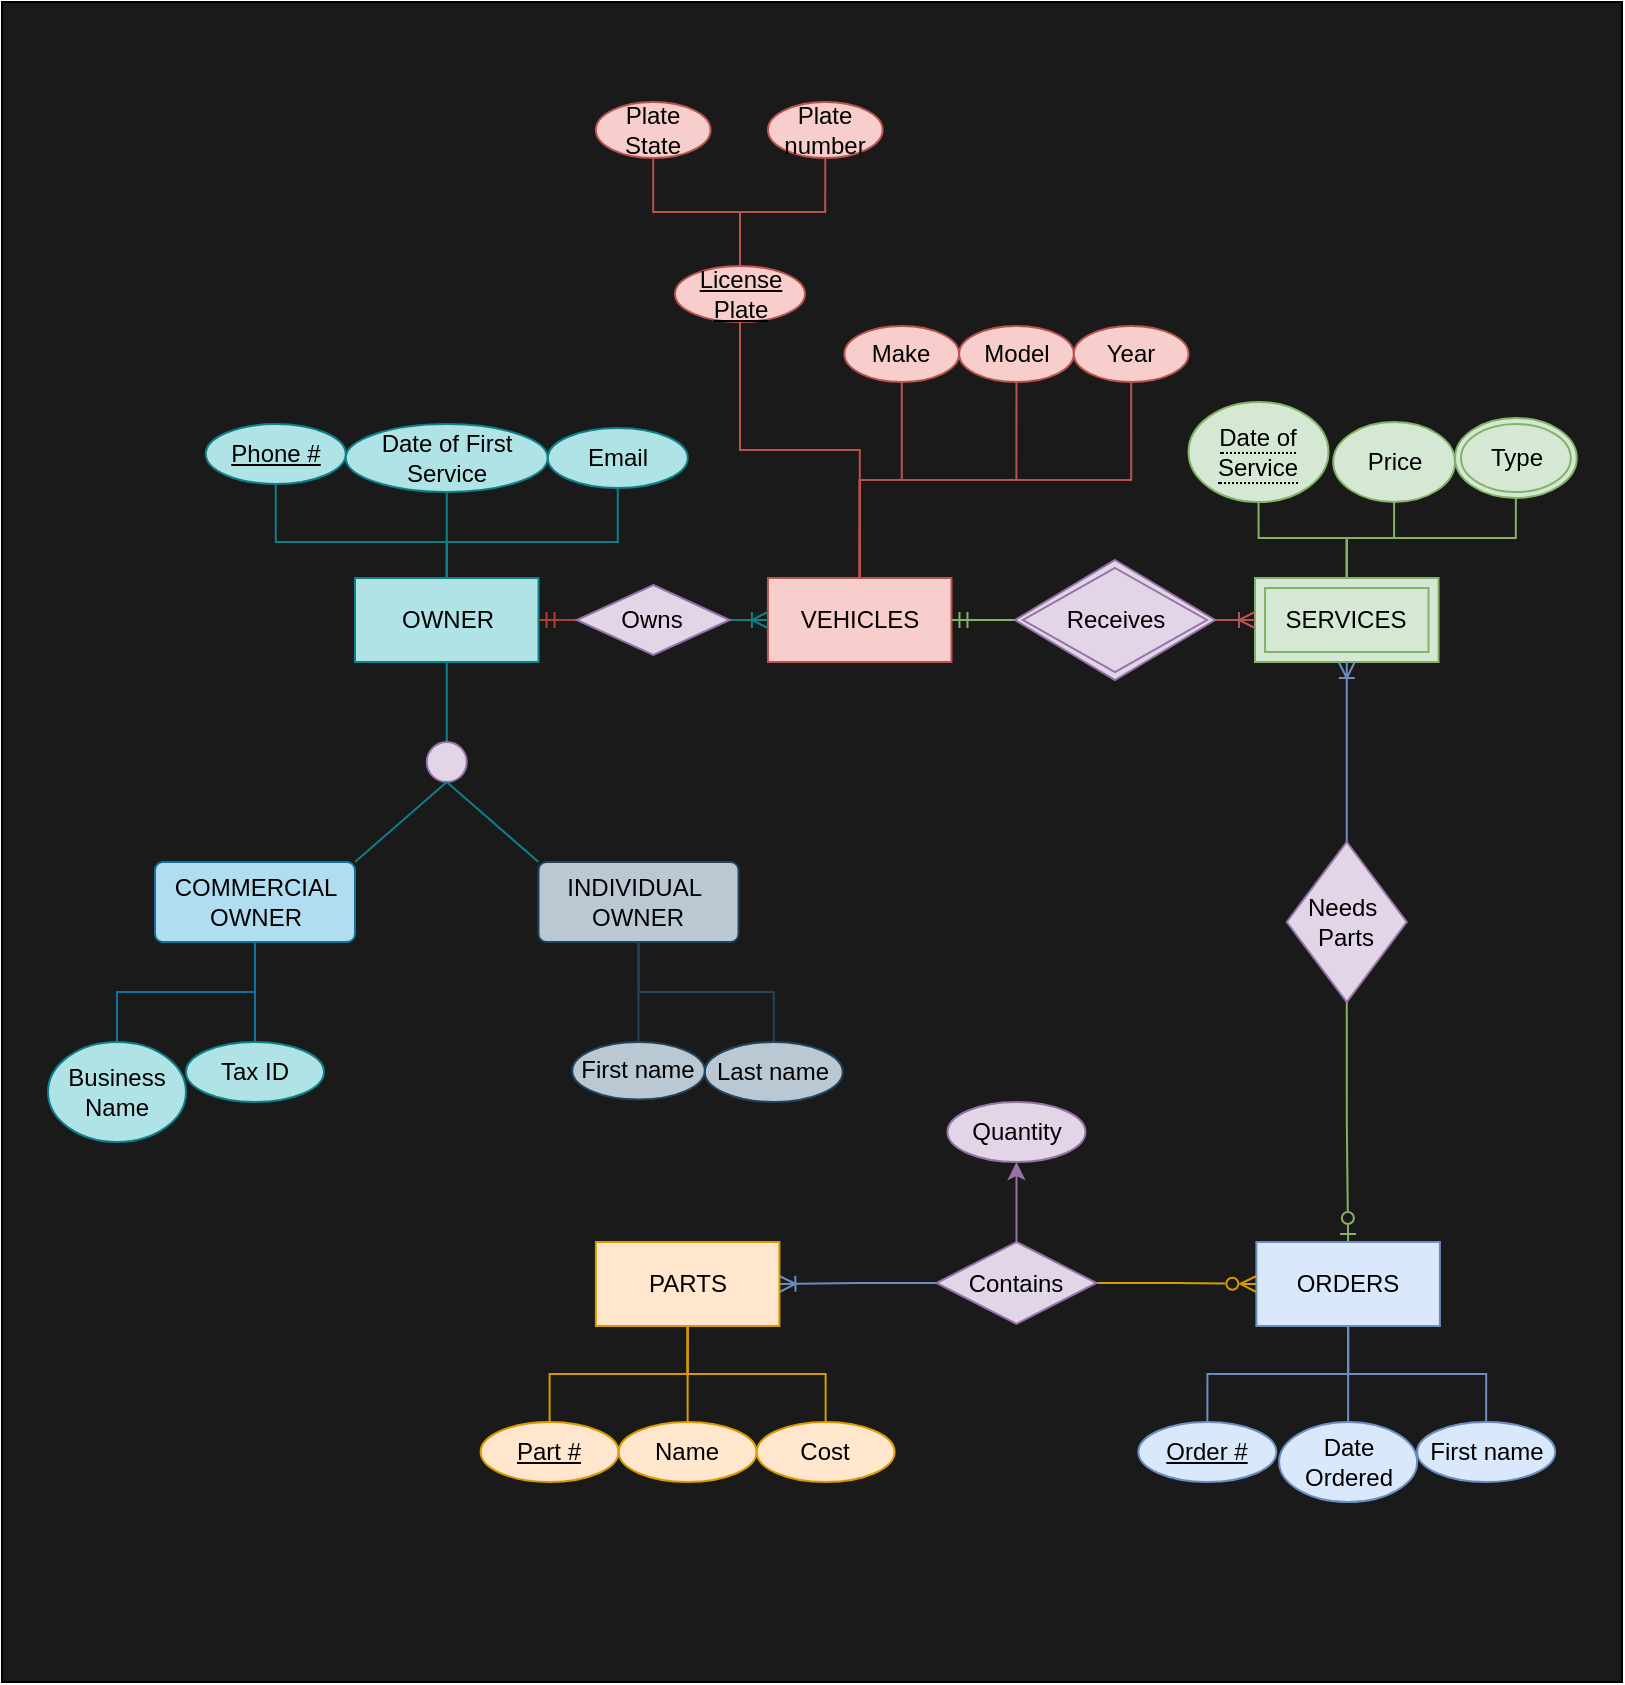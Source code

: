 <mxfile>
    <diagram name="Page-1" id="IpADr0PL52sPq1yM12Ez">
        <mxGraphModel dx="1086" dy="710" grid="1" gridSize="10" guides="1" tooltips="1" connect="1" arrows="1" fold="1" page="1" pageScale="1" pageWidth="850" pageHeight="1100" math="0" shadow="0">
            <root>
                <mxCell id="0"/>
                <mxCell id="1" parent="0"/>
                <mxCell id="2" value="" style="rounded=0;whiteSpace=wrap;html=1;fillColor=#1A1A1A;" vertex="1" parent="1">
                    <mxGeometry x="20" y="150" width="810" height="840" as="geometry"/>
                </mxCell>
                <mxCell id="jr4BHONJEMZqJQ4LnIEx-31" style="edgeStyle=orthogonalEdgeStyle;rounded=0;orthogonalLoop=1;jettySize=auto;html=1;exitX=0.5;exitY=0;exitDx=0;exitDy=0;entryX=0.5;entryY=1;entryDx=0;entryDy=0;fillColor=#f8cecc;strokeColor=#b85450;endArrow=none;endFill=0;" parent="1" source="jr4BHONJEMZqJQ4LnIEx-1" target="jr4BHONJEMZqJQ4LnIEx-8" edge="1">
                    <mxGeometry relative="1" as="geometry"/>
                </mxCell>
                <mxCell id="jr4BHONJEMZqJQ4LnIEx-32" style="edgeStyle=orthogonalEdgeStyle;rounded=0;orthogonalLoop=1;jettySize=auto;html=1;exitX=0.5;exitY=0;exitDx=0;exitDy=0;entryX=0.5;entryY=1;entryDx=0;entryDy=0;endArrow=none;endFill=0;fillColor=#f8cecc;strokeColor=#b85450;" parent="1" source="jr4BHONJEMZqJQ4LnIEx-1" target="jr4BHONJEMZqJQ4LnIEx-9" edge="1">
                    <mxGeometry relative="1" as="geometry"/>
                </mxCell>
                <mxCell id="jr4BHONJEMZqJQ4LnIEx-33" style="edgeStyle=orthogonalEdgeStyle;rounded=0;orthogonalLoop=1;jettySize=auto;html=1;exitX=0.5;exitY=0;exitDx=0;exitDy=0;entryX=0.5;entryY=1;entryDx=0;entryDy=0;fillColor=#f8cecc;strokeColor=#b85450;endArrow=none;endFill=0;" parent="1" source="jr4BHONJEMZqJQ4LnIEx-1" target="jr4BHONJEMZqJQ4LnIEx-11" edge="1">
                    <mxGeometry relative="1" as="geometry"/>
                </mxCell>
                <mxCell id="jr4BHONJEMZqJQ4LnIEx-46" style="edgeStyle=orthogonalEdgeStyle;rounded=0;orthogonalLoop=1;jettySize=auto;html=1;exitX=0.5;exitY=0;exitDx=0;exitDy=0;entryX=0.5;entryY=1;entryDx=0;entryDy=0;fillColor=#f8cecc;strokeColor=#b85450;endArrow=none;endFill=0;" parent="1" source="jr4BHONJEMZqJQ4LnIEx-1" target="jr4BHONJEMZqJQ4LnIEx-43" edge="1">
                    <mxGeometry relative="1" as="geometry"/>
                </mxCell>
                <mxCell id="jr4BHONJEMZqJQ4LnIEx-1" value="VEHICLES" style="rounded=0;whiteSpace=wrap;html=1;container=0;fillColor=#f8cecc;strokeColor=#b85450;" parent="1" vertex="1">
                    <mxGeometry x="402.971" y="438" width="91.765" height="42" as="geometry"/>
                </mxCell>
                <mxCell id="AZvVjgohRfEhTElXnXVJ-17" style="edgeStyle=orthogonalEdgeStyle;rounded=0;orthogonalLoop=1;jettySize=auto;html=1;exitX=0.5;exitY=1;exitDx=0;exitDy=0;entryX=0.5;entryY=0;entryDx=0;entryDy=0;endArrow=none;endFill=0;fillColor=#b0e3e6;strokeColor=#0e8088;" parent="1" source="jr4BHONJEMZqJQ4LnIEx-2" target="AZvVjgohRfEhTElXnXVJ-10" edge="1">
                    <mxGeometry relative="1" as="geometry"/>
                </mxCell>
                <mxCell id="AZvVjgohRfEhTElXnXVJ-32" style="edgeStyle=orthogonalEdgeStyle;rounded=0;orthogonalLoop=1;jettySize=auto;html=1;exitX=0.5;exitY=0;exitDx=0;exitDy=0;entryX=0.5;entryY=1;entryDx=0;entryDy=0;endArrow=none;endFill=0;fillColor=#b0e3e6;strokeColor=#0e8088;" parent="1" source="jr4BHONJEMZqJQ4LnIEx-2" target="AZvVjgohRfEhTElXnXVJ-29" edge="1">
                    <mxGeometry relative="1" as="geometry">
                        <Array as="points">
                            <mxPoint x="242" y="420"/>
                            <mxPoint x="157" y="420"/>
                        </Array>
                    </mxGeometry>
                </mxCell>
                <mxCell id="AZvVjgohRfEhTElXnXVJ-33" style="edgeStyle=orthogonalEdgeStyle;rounded=0;orthogonalLoop=1;jettySize=auto;html=1;exitX=0.5;exitY=0;exitDx=0;exitDy=0;endArrow=none;endFill=0;fillColor=#b0e3e6;strokeColor=#0e8088;" parent="1" source="jr4BHONJEMZqJQ4LnIEx-2" target="AZvVjgohRfEhTElXnXVJ-30" edge="1">
                    <mxGeometry relative="1" as="geometry"/>
                </mxCell>
                <mxCell id="AZvVjgohRfEhTElXnXVJ-34" style="edgeStyle=orthogonalEdgeStyle;rounded=0;orthogonalLoop=1;jettySize=auto;html=1;exitX=0.5;exitY=0;exitDx=0;exitDy=0;entryX=0.5;entryY=1;entryDx=0;entryDy=0;fillColor=#b0e3e6;strokeColor=#0e8088;endArrow=none;endFill=0;" parent="1" source="jr4BHONJEMZqJQ4LnIEx-2" target="AZvVjgohRfEhTElXnXVJ-31" edge="1">
                    <mxGeometry relative="1" as="geometry">
                        <Array as="points">
                            <mxPoint x="242" y="420"/>
                            <mxPoint x="328" y="420"/>
                        </Array>
                    </mxGeometry>
                </mxCell>
                <mxCell id="jr4BHONJEMZqJQ4LnIEx-2" value="OWNER" style="rounded=0;whiteSpace=wrap;html=1;container=0;fillColor=#b0e3e6;strokeColor=#0e8088;" parent="1" vertex="1">
                    <mxGeometry x="196.5" y="438" width="91.765" height="42" as="geometry"/>
                </mxCell>
                <mxCell id="jr4BHONJEMZqJQ4LnIEx-40" style="edgeStyle=orthogonalEdgeStyle;rounded=0;orthogonalLoop=1;jettySize=auto;html=1;exitX=0.5;exitY=0;exitDx=0;exitDy=0;entryX=0.5;entryY=1;entryDx=0;entryDy=0;endArrow=none;endFill=0;fillColor=#d5e8d4;strokeColor=#82b366;" parent="1" source="jr4BHONJEMZqJQ4LnIEx-3" target="jr4BHONJEMZqJQ4LnIEx-39" edge="1">
                    <mxGeometry relative="1" as="geometry"/>
                </mxCell>
                <mxCell id="jr4BHONJEMZqJQ4LnIEx-41" style="edgeStyle=orthogonalEdgeStyle;rounded=0;orthogonalLoop=1;jettySize=auto;html=1;exitX=0.5;exitY=0;exitDx=0;exitDy=0;endArrow=none;endFill=0;fillColor=#d5e8d4;strokeColor=#82b366;" parent="1" source="jr4BHONJEMZqJQ4LnIEx-3" target="jr4BHONJEMZqJQ4LnIEx-37" edge="1">
                    <mxGeometry relative="1" as="geometry"/>
                </mxCell>
                <mxCell id="jr4BHONJEMZqJQ4LnIEx-42" style="edgeStyle=orthogonalEdgeStyle;rounded=0;orthogonalLoop=1;jettySize=auto;html=1;exitX=0.5;exitY=0;exitDx=0;exitDy=0;entryX=0.5;entryY=1;entryDx=0;entryDy=0;endArrow=none;endFill=0;fillColor=#d5e8d4;strokeColor=#82b366;" parent="1" source="jr4BHONJEMZqJQ4LnIEx-3" target="jr4BHONJEMZqJQ4LnIEx-38" edge="1">
                    <mxGeometry relative="1" as="geometry"/>
                </mxCell>
                <mxCell id="jr4BHONJEMZqJQ4LnIEx-3" value="SERVICES" style="rounded=0;whiteSpace=wrap;html=1;shape=ext;margin=3;double=1;container=0;fillColor=#d5e8d4;strokeColor=#82b366;" parent="1" vertex="1">
                    <mxGeometry x="646.495" y="438" width="91.765" height="42" as="geometry"/>
                </mxCell>
                <mxCell id="jr4BHONJEMZqJQ4LnIEx-49" value="" style="edgeStyle=orthogonalEdgeStyle;rounded=0;orthogonalLoop=1;jettySize=auto;html=1;endArrow=none;endFill=0;" parent="1" source="jr4BHONJEMZqJQ4LnIEx-4" target="jr4BHONJEMZqJQ4LnIEx-43" edge="1">
                    <mxGeometry relative="1" as="geometry"/>
                </mxCell>
                <mxCell id="jr4BHONJEMZqJQ4LnIEx-4" value="Plate State" style="ellipse;whiteSpace=wrap;html=1;container=0;fillColor=#f8cecc;strokeColor=#b85450;" parent="1" vertex="1">
                    <mxGeometry x="316.94" y="200" width="57.353" height="28" as="geometry"/>
                </mxCell>
                <mxCell id="jr4BHONJEMZqJQ4LnIEx-6" value="Plate number" style="ellipse;whiteSpace=wrap;html=1;container=0;fillColor=#f8cecc;strokeColor=#b85450;" parent="1" vertex="1">
                    <mxGeometry x="402.973" y="200" width="57.353" height="28" as="geometry"/>
                </mxCell>
                <mxCell id="jr4BHONJEMZqJQ4LnIEx-8" value="Make" style="ellipse;whiteSpace=wrap;html=1;container=0;fillColor=#f8cecc;strokeColor=#b85450;" parent="1" vertex="1">
                    <mxGeometry x="441.206" y="312" width="57.353" height="28" as="geometry"/>
                </mxCell>
                <mxCell id="jr4BHONJEMZqJQ4LnIEx-9" value="Model" style="ellipse;whiteSpace=wrap;html=1;container=0;fillColor=#f8cecc;strokeColor=#b85450;" parent="1" vertex="1">
                    <mxGeometry x="498.559" y="312" width="57.353" height="28" as="geometry"/>
                </mxCell>
                <mxCell id="jr4BHONJEMZqJQ4LnIEx-11" value="Year" style="ellipse;whiteSpace=wrap;html=1;container=0;fillColor=#f8cecc;strokeColor=#b85450;" parent="1" vertex="1">
                    <mxGeometry x="555.912" y="312" width="57.353" height="28" as="geometry"/>
                </mxCell>
                <mxCell id="jr4BHONJEMZqJQ4LnIEx-18" style="edgeStyle=orthogonalEdgeStyle;rounded=0;orthogonalLoop=1;jettySize=auto;html=1;exitX=1;exitY=0.5;exitDx=0;exitDy=0;entryX=0;entryY=0.5;entryDx=0;entryDy=0;endArrow=ERoneToMany;endFill=0;fillColor=#b0e3e6;strokeColor=#0e8088;" parent="1" source="jr4BHONJEMZqJQ4LnIEx-17" target="jr4BHONJEMZqJQ4LnIEx-1" edge="1">
                    <mxGeometry relative="1" as="geometry"/>
                </mxCell>
                <mxCell id="jr4BHONJEMZqJQ4LnIEx-19" style="edgeStyle=orthogonalEdgeStyle;rounded=0;orthogonalLoop=1;jettySize=auto;html=1;exitX=0;exitY=0.5;exitDx=0;exitDy=0;entryX=1;entryY=0.5;entryDx=0;entryDy=0;endArrow=ERmandOne;endFill=0;fillColor=#fad9d5;strokeColor=#ae4132;" parent="1" source="jr4BHONJEMZqJQ4LnIEx-17" target="jr4BHONJEMZqJQ4LnIEx-2" edge="1">
                    <mxGeometry relative="1" as="geometry"/>
                </mxCell>
                <mxCell id="jr4BHONJEMZqJQ4LnIEx-17" value="Owns" style="shape=rhombus;perimeter=rhombusPerimeter;whiteSpace=wrap;html=1;align=center;container=0;fillColor=#e1d5e7;strokeColor=#9673a6;" parent="1" vertex="1">
                    <mxGeometry x="307.382" y="441.5" width="76.471" height="35" as="geometry"/>
                </mxCell>
                <mxCell id="jr4BHONJEMZqJQ4LnIEx-34" style="edgeStyle=orthogonalEdgeStyle;rounded=0;orthogonalLoop=1;jettySize=auto;html=1;exitX=0;exitY=0.5;exitDx=0;exitDy=0;entryX=1;entryY=0.5;entryDx=0;entryDy=0;endArrow=ERmandOne;endFill=0;fillColor=#d5e8d4;strokeColor=#82b366;" parent="1" target="jr4BHONJEMZqJQ4LnIEx-1" edge="1">
                    <mxGeometry relative="1" as="geometry">
                        <mxPoint x="526.5" y="459" as="sourcePoint"/>
                    </mxGeometry>
                </mxCell>
                <mxCell id="jr4BHONJEMZqJQ4LnIEx-35" style="edgeStyle=orthogonalEdgeStyle;rounded=0;orthogonalLoop=1;jettySize=auto;html=1;exitX=1;exitY=0.5;exitDx=0;exitDy=0;entryX=0;entryY=0.5;entryDx=0;entryDy=0;endArrow=ERoneToMany;endFill=0;fillColor=#f8cecc;strokeColor=#b85450;" parent="1" target="jr4BHONJEMZqJQ4LnIEx-3" edge="1">
                    <mxGeometry relative="1" as="geometry">
                        <mxPoint x="621.79" y="459" as="sourcePoint"/>
                    </mxGeometry>
                </mxCell>
                <mxCell id="jr4BHONJEMZqJQ4LnIEx-37" value="Price" style="ellipse;whiteSpace=wrap;html=1;container=0;fillColor=#d5e8d4;strokeColor=#82b366;" parent="1" vertex="1">
                    <mxGeometry x="685.61" y="360" width="60.89" height="40" as="geometry"/>
                </mxCell>
                <mxCell id="jr4BHONJEMZqJQ4LnIEx-38" value="Type" style="whiteSpace=wrap;html=1;shape=doubleEllipse;perimeter=ellipsePerimeter;margin=3;container=0;fillColor=#d5e8d4;strokeColor=#82b366;" parent="1" vertex="1">
                    <mxGeometry x="746.5" y="358" width="60.89" height="40" as="geometry"/>
                </mxCell>
                <mxCell id="jr4BHONJEMZqJQ4LnIEx-39" value="&lt;span style=&quot;border-bottom: 1px dotted&quot;&gt;Date of Service&lt;/span&gt;" style="ellipse;whiteSpace=wrap;html=1;align=center;container=0;fillColor=#d5e8d4;strokeColor=#82b366;" parent="1" vertex="1">
                    <mxGeometry x="613.26" y="350" width="70" height="50" as="geometry"/>
                </mxCell>
                <mxCell id="jr4BHONJEMZqJQ4LnIEx-47" style="edgeStyle=orthogonalEdgeStyle;rounded=0;orthogonalLoop=1;jettySize=auto;html=1;exitX=0.5;exitY=0;exitDx=0;exitDy=0;entryX=0.5;entryY=1;entryDx=0;entryDy=0;fillColor=#f8cecc;strokeColor=#b85450;endArrow=none;endFill=0;" parent="1" source="jr4BHONJEMZqJQ4LnIEx-43" target="jr4BHONJEMZqJQ4LnIEx-4" edge="1">
                    <mxGeometry relative="1" as="geometry"/>
                </mxCell>
                <mxCell id="jr4BHONJEMZqJQ4LnIEx-48" style="edgeStyle=orthogonalEdgeStyle;rounded=0;orthogonalLoop=1;jettySize=auto;html=1;exitX=0.5;exitY=0;exitDx=0;exitDy=0;entryX=0.5;entryY=1;entryDx=0;entryDy=0;endArrow=none;endFill=0;fillColor=#f8cecc;strokeColor=#b85450;" parent="1" source="jr4BHONJEMZqJQ4LnIEx-43" target="jr4BHONJEMZqJQ4LnIEx-6" edge="1">
                    <mxGeometry relative="1" as="geometry"/>
                </mxCell>
                <mxCell id="jr4BHONJEMZqJQ4LnIEx-43" value="License Plate" style="ellipse;whiteSpace=wrap;html=1;fontStyle=4;container=0;fillColor=#f8cecc;strokeColor=#b85450;" parent="1" vertex="1">
                    <mxGeometry x="356.5" y="282" width="65" height="28" as="geometry"/>
                </mxCell>
                <mxCell id="jr4BHONJEMZqJQ4LnIEx-45" value="Receives" style="shape=rhombus;double=1;perimeter=rhombusPerimeter;whiteSpace=wrap;html=1;align=center;container=0;fillColor=#e1d5e7;strokeColor=#9673a6;" parent="1" vertex="1">
                    <mxGeometry x="526.5" y="429" width="100" height="60" as="geometry"/>
                </mxCell>
                <mxCell id="AZvVjgohRfEhTElXnXVJ-10" value="" style="ellipse;whiteSpace=wrap;html=1;aspect=fixed;container=0;fillColor=#e1d5e7;strokeColor=#9673a6;" parent="1" vertex="1">
                    <mxGeometry x="232.38" y="520" width="20" height="20" as="geometry"/>
                </mxCell>
                <mxCell id="AZvVjgohRfEhTElXnXVJ-29" value="&lt;u&gt;Phone #&lt;/u&gt;" style="ellipse;whiteSpace=wrap;html=1;align=center;container=0;fillColor=#b0e3e6;strokeColor=#0e8088;" parent="1" vertex="1">
                    <mxGeometry x="121.88" y="361" width="70" height="30" as="geometry"/>
                </mxCell>
                <mxCell id="AZvVjgohRfEhTElXnXVJ-30" value="Date of First Service" style="ellipse;whiteSpace=wrap;html=1;align=center;container=0;fillColor=#b0e3e6;strokeColor=#0e8088;" parent="1" vertex="1">
                    <mxGeometry x="191.88" y="361" width="101" height="34" as="geometry"/>
                </mxCell>
                <mxCell id="AZvVjgohRfEhTElXnXVJ-31" value="Email" style="ellipse;whiteSpace=wrap;html=1;align=center;container=0;fillColor=#b0e3e6;strokeColor=#0e8088;" parent="1" vertex="1">
                    <mxGeometry x="292.88" y="363" width="70" height="30" as="geometry"/>
                </mxCell>
                <mxCell id="AZvVjgohRfEhTElXnXVJ-53" style="edgeStyle=orthogonalEdgeStyle;rounded=0;orthogonalLoop=1;jettySize=auto;html=1;exitX=0.5;exitY=0;exitDx=0;exitDy=0;entryX=0.5;entryY=1;entryDx=0;entryDy=0;endArrow=ERoneToMany;endFill=0;fillColor=#dae8fc;strokeColor=#6c8ebf;" parent="1" source="AZvVjgohRfEhTElXnXVJ-51" target="jr4BHONJEMZqJQ4LnIEx-3" edge="1">
                    <mxGeometry relative="1" as="geometry">
                        <mxPoint x="692.378" y="540" as="targetPoint"/>
                    </mxGeometry>
                </mxCell>
                <mxCell id="AZvVjgohRfEhTElXnXVJ-54" style="edgeStyle=orthogonalEdgeStyle;rounded=0;orthogonalLoop=1;jettySize=auto;html=1;exitX=0.5;exitY=1;exitDx=0;exitDy=0;entryX=0.5;entryY=0;entryDx=0;entryDy=0;endArrow=ERzeroToOne;endFill=0;fillColor=#d5e8d4;strokeColor=#82b366;" parent="1" source="AZvVjgohRfEhTElXnXVJ-51" target="AZvVjgohRfEhTElXnXVJ-35" edge="1">
                    <mxGeometry relative="1" as="geometry"/>
                </mxCell>
                <mxCell id="AZvVjgohRfEhTElXnXVJ-51" value="Needs&amp;nbsp;&lt;div&gt;Parts&lt;/div&gt;" style="rhombus;whiteSpace=wrap;html=1;container=0;fillColor=#e1d5e7;strokeColor=#9673a6;" parent="1" vertex="1">
                    <mxGeometry x="662.38" y="570" width="60" height="80" as="geometry"/>
                </mxCell>
                <mxCell id="AZvVjgohRfEhTElXnXVJ-75" value="" style="endArrow=none;startArrow=none;html=1;rounded=0;entryX=0.5;entryY=1;entryDx=0;entryDy=0;exitX=1;exitY=0;exitDx=0;exitDy=0;endFill=0;fillColor=#b0e3e6;strokeColor=#0e8088;startFill=0;" parent="1" source="AZvVjgohRfEhTElXnXVJ-7" target="AZvVjgohRfEhTElXnXVJ-10" edge="1">
                    <mxGeometry width="50" height="50" relative="1" as="geometry">
                        <mxPoint x="131.88" y="550" as="sourcePoint"/>
                        <mxPoint x="181.88" y="500" as="targetPoint"/>
                    </mxGeometry>
                </mxCell>
                <mxCell id="AZvVjgohRfEhTElXnXVJ-81" value="" style="endArrow=none;startArrow=none;html=1;rounded=0;entryX=0.5;entryY=1;entryDx=0;entryDy=0;exitX=0;exitY=0;exitDx=0;exitDy=0;endFill=0;startFill=0;fillColor=#b0e3e6;strokeColor=#0e8088;" parent="1" source="AZvVjgohRfEhTElXnXVJ-8" target="AZvVjgohRfEhTElXnXVJ-10" edge="1">
                    <mxGeometry width="50" height="50" relative="1" as="geometry">
                        <mxPoint x="156.5" y="590" as="sourcePoint"/>
                        <mxPoint x="252.5" y="560" as="targetPoint"/>
                    </mxGeometry>
                </mxCell>
                <mxCell id="AZvVjgohRfEhTElXnXVJ-7" value="COMMERCIAL&lt;div&gt;OWNER&lt;/div&gt;" style="rounded=1;arcSize=10;whiteSpace=wrap;html=1;align=center;container=0;fillColor=#b1ddf0;strokeColor=#10739e;" parent="1" vertex="1">
                    <mxGeometry x="96.5" y="580" width="100" height="40" as="geometry"/>
                </mxCell>
                <mxCell id="AZvVjgohRfEhTElXnXVJ-5" style="edgeStyle=orthogonalEdgeStyle;rounded=0;orthogonalLoop=1;jettySize=auto;html=1;exitX=0.5;exitY=1;exitDx=0;exitDy=0;entryX=0.5;entryY=0;entryDx=0;entryDy=0;fillColor=#b1ddf0;strokeColor=#10739e;endArrow=none;endFill=0;" parent="1" source="AZvVjgohRfEhTElXnXVJ-7" target="AZvVjgohRfEhTElXnXVJ-11" edge="1">
                    <mxGeometry relative="1" as="geometry"/>
                </mxCell>
                <mxCell id="AZvVjgohRfEhTElXnXVJ-6" style="edgeStyle=orthogonalEdgeStyle;rounded=0;orthogonalLoop=1;jettySize=auto;html=1;exitX=0.5;exitY=1;exitDx=0;exitDy=0;entryX=0.5;entryY=0;entryDx=0;entryDy=0;fillColor=#b1ddf0;strokeColor=#10739e;endArrow=none;endFill=0;" parent="1" source="AZvVjgohRfEhTElXnXVJ-7" target="AZvVjgohRfEhTElXnXVJ-26" edge="1">
                    <mxGeometry relative="1" as="geometry">
                        <mxPoint x="66.5" y="670" as="targetPoint"/>
                    </mxGeometry>
                </mxCell>
                <mxCell id="AZvVjgohRfEhTElXnXVJ-11" value="Tax ID" style="ellipse;whiteSpace=wrap;html=1;align=center;container=0;fillColor=#b0e3e6;strokeColor=#0e8088;" parent="1" vertex="1">
                    <mxGeometry x="112" y="670" width="69" height="30" as="geometry"/>
                </mxCell>
                <mxCell id="AZvVjgohRfEhTElXnXVJ-26" value="Business Name" style="ellipse;whiteSpace=wrap;html=1;align=center;container=0;fillColor=#b0e3e6;strokeColor=#0e8088;" parent="1" vertex="1">
                    <mxGeometry x="43" y="670" width="69" height="50" as="geometry"/>
                </mxCell>
                <mxCell id="AZvVjgohRfEhTElXnXVJ-3" value="Last name" style="ellipse;whiteSpace=wrap;html=1;align=center;container=0;fillColor=#bac8d3;strokeColor=#23445d;" parent="1" vertex="1">
                    <mxGeometry x="371.38" y="670" width="69" height="30" as="geometry"/>
                </mxCell>
                <mxCell id="AZvVjgohRfEhTElXnXVJ-4" value="First name" style="ellipse;whiteSpace=wrap;html=1;align=center;container=0;fillColor=#bac8d3;strokeColor=#23445d;" parent="1" vertex="1">
                    <mxGeometry x="305.14" y="670" width="66.24" height="28.8" as="geometry"/>
                </mxCell>
                <mxCell id="AZvVjgohRfEhTElXnXVJ-27" style="edgeStyle=orthogonalEdgeStyle;rounded=0;orthogonalLoop=1;jettySize=auto;html=1;exitX=0.5;exitY=1;exitDx=0;exitDy=0;entryX=0.5;entryY=0;entryDx=0;entryDy=0;fillColor=#bac8d3;strokeColor=#23445d;endArrow=none;endFill=0;" parent="1" source="AZvVjgohRfEhTElXnXVJ-8" target="AZvVjgohRfEhTElXnXVJ-4" edge="1">
                    <mxGeometry relative="1" as="geometry"/>
                </mxCell>
                <mxCell id="AZvVjgohRfEhTElXnXVJ-28" style="edgeStyle=orthogonalEdgeStyle;rounded=0;orthogonalLoop=1;jettySize=auto;html=1;exitX=0.5;exitY=1;exitDx=0;exitDy=0;endArrow=none;endFill=0;fillColor=#bac8d3;strokeColor=#23445d;" parent="1" source="AZvVjgohRfEhTElXnXVJ-8" target="AZvVjgohRfEhTElXnXVJ-3" edge="1">
                    <mxGeometry relative="1" as="geometry"/>
                </mxCell>
                <mxCell id="AZvVjgohRfEhTElXnXVJ-8" value="INDIVIDUAL&amp;nbsp;&lt;div&gt;OWNER&lt;/div&gt;" style="rounded=1;arcSize=10;whiteSpace=wrap;html=1;align=center;container=0;fillColor=#bac8d3;strokeColor=#23445d;" parent="1" vertex="1">
                    <mxGeometry x="288.26" y="580" width="100" height="40" as="geometry"/>
                </mxCell>
                <mxCell id="AZvVjgohRfEhTElXnXVJ-83" value="" style="group" parent="1" vertex="1" connectable="0">
                    <mxGeometry x="259.32" y="700" width="537.25" height="200" as="geometry"/>
                </mxCell>
                <mxCell id="AZvVjgohRfEhTElXnXVJ-48" style="edgeStyle=orthogonalEdgeStyle;rounded=0;orthogonalLoop=1;jettySize=auto;html=1;exitX=0.5;exitY=1;exitDx=0;exitDy=0;fillColor=#dae8fc;strokeColor=#6c8ebf;endArrow=none;endFill=0;" parent="AZvVjgohRfEhTElXnXVJ-83" source="AZvVjgohRfEhTElXnXVJ-35" target="AZvVjgohRfEhTElXnXVJ-38" edge="1">
                    <mxGeometry relative="1" as="geometry"/>
                </mxCell>
                <mxCell id="AZvVjgohRfEhTElXnXVJ-49" style="edgeStyle=orthogonalEdgeStyle;rounded=0;orthogonalLoop=1;jettySize=auto;html=1;exitX=0.5;exitY=1;exitDx=0;exitDy=0;entryX=0.5;entryY=0;entryDx=0;entryDy=0;endArrow=none;endFill=0;fillColor=#dae8fc;strokeColor=#6c8ebf;" parent="AZvVjgohRfEhTElXnXVJ-83" source="AZvVjgohRfEhTElXnXVJ-35" target="AZvVjgohRfEhTElXnXVJ-37" edge="1">
                    <mxGeometry relative="1" as="geometry"/>
                </mxCell>
                <mxCell id="AZvVjgohRfEhTElXnXVJ-50" style="edgeStyle=orthogonalEdgeStyle;rounded=0;orthogonalLoop=1;jettySize=auto;html=1;exitX=0.5;exitY=1;exitDx=0;exitDy=0;entryX=0.5;entryY=0;entryDx=0;entryDy=0;endArrow=none;endFill=0;fillColor=#dae8fc;strokeColor=#6c8ebf;" parent="AZvVjgohRfEhTElXnXVJ-83" source="AZvVjgohRfEhTElXnXVJ-35" target="AZvVjgohRfEhTElXnXVJ-39" edge="1">
                    <mxGeometry relative="1" as="geometry"/>
                </mxCell>
                <mxCell id="AZvVjgohRfEhTElXnXVJ-35" value="ORDERS" style="rounded=0;whiteSpace=wrap;html=1;container=0;fillColor=#dae8fc;strokeColor=#6c8ebf;" parent="AZvVjgohRfEhTElXnXVJ-83" vertex="1">
                    <mxGeometry x="387.861" y="70" width="91.765" height="42" as="geometry"/>
                </mxCell>
                <mxCell id="AZvVjgohRfEhTElXnXVJ-37" value="First name" style="ellipse;whiteSpace=wrap;html=1;align=center;container=0;fillColor=#dae8fc;strokeColor=#6c8ebf;" parent="AZvVjgohRfEhTElXnXVJ-83" vertex="1">
                    <mxGeometry x="468.25" y="160" width="69" height="30" as="geometry"/>
                </mxCell>
                <mxCell id="AZvVjgohRfEhTElXnXVJ-38" value="Date Ordered" style="ellipse;whiteSpace=wrap;html=1;align=center;container=0;fillColor=#dae8fc;strokeColor=#6c8ebf;" parent="AZvVjgohRfEhTElXnXVJ-83" vertex="1">
                    <mxGeometry x="399.25" y="160" width="69" height="40" as="geometry"/>
                </mxCell>
                <mxCell id="AZvVjgohRfEhTElXnXVJ-39" value="&lt;u&gt;Order #&lt;/u&gt;" style="ellipse;whiteSpace=wrap;html=1;align=center;container=0;fillColor=#dae8fc;strokeColor=#6c8ebf;" parent="AZvVjgohRfEhTElXnXVJ-83" vertex="1">
                    <mxGeometry x="328.87" y="160" width="69" height="30" as="geometry"/>
                </mxCell>
                <mxCell id="AZvVjgohRfEhTElXnXVJ-60" style="edgeStyle=orthogonalEdgeStyle;rounded=0;orthogonalLoop=1;jettySize=auto;html=1;exitX=1;exitY=0.5;exitDx=0;exitDy=0;entryX=0;entryY=0.5;entryDx=0;entryDy=0;endArrow=ERzeroToMany;endFill=0;fillColor=#ffe6cc;strokeColor=#d79b00;" parent="AZvVjgohRfEhTElXnXVJ-83" source="AZvVjgohRfEhTElXnXVJ-55" target="AZvVjgohRfEhTElXnXVJ-35" edge="1">
                    <mxGeometry relative="1" as="geometry"/>
                </mxCell>
                <mxCell id="AZvVjgohRfEhTElXnXVJ-61" style="edgeStyle=orthogonalEdgeStyle;rounded=0;orthogonalLoop=1;jettySize=auto;html=1;exitX=0;exitY=0.5;exitDx=0;exitDy=0;entryX=1;entryY=0.5;entryDx=0;entryDy=0;endArrow=ERoneToMany;endFill=0;fillColor=#dae8fc;strokeColor=#6c8ebf;" parent="AZvVjgohRfEhTElXnXVJ-83" source="AZvVjgohRfEhTElXnXVJ-55" target="AZvVjgohRfEhTElXnXVJ-56" edge="1">
                    <mxGeometry relative="1" as="geometry"/>
                </mxCell>
                <mxCell id="AZvVjgohRfEhTElXnXVJ-69" style="edgeStyle=orthogonalEdgeStyle;rounded=0;orthogonalLoop=1;jettySize=auto;html=1;exitX=0.5;exitY=0;exitDx=0;exitDy=0;entryX=0.5;entryY=1;entryDx=0;entryDy=0;fillColor=#e1d5e7;strokeColor=#9673a6;" parent="AZvVjgohRfEhTElXnXVJ-83" source="AZvVjgohRfEhTElXnXVJ-55" target="AZvVjgohRfEhTElXnXVJ-68" edge="1">
                    <mxGeometry relative="1" as="geometry"/>
                </mxCell>
                <mxCell id="AZvVjgohRfEhTElXnXVJ-55" value="Contains" style="rhombus;whiteSpace=wrap;html=1;container=0;fillColor=#e1d5e7;strokeColor=#9673a6;" parent="AZvVjgohRfEhTElXnXVJ-83" vertex="1">
                    <mxGeometry x="227.92" y="70" width="80" height="41" as="geometry"/>
                </mxCell>
                <mxCell id="AZvVjgohRfEhTElXnXVJ-65" style="edgeStyle=orthogonalEdgeStyle;rounded=0;orthogonalLoop=1;jettySize=auto;html=1;exitX=0.5;exitY=1;exitDx=0;exitDy=0;entryX=0.5;entryY=0;entryDx=0;entryDy=0;fillColor=#ffe6cc;strokeColor=#d79b00;endArrow=none;endFill=0;" parent="AZvVjgohRfEhTElXnXVJ-83" source="AZvVjgohRfEhTElXnXVJ-56" target="AZvVjgohRfEhTElXnXVJ-63" edge="1">
                    <mxGeometry relative="1" as="geometry"/>
                </mxCell>
                <mxCell id="AZvVjgohRfEhTElXnXVJ-66" style="edgeStyle=orthogonalEdgeStyle;rounded=0;orthogonalLoop=1;jettySize=auto;html=1;exitX=0.5;exitY=1;exitDx=0;exitDy=0;entryX=0.5;entryY=0;entryDx=0;entryDy=0;fillColor=#ffe6cc;strokeColor=#d79b00;endArrow=none;endFill=0;" parent="AZvVjgohRfEhTElXnXVJ-83" source="AZvVjgohRfEhTElXnXVJ-56" target="AZvVjgohRfEhTElXnXVJ-62" edge="1">
                    <mxGeometry relative="1" as="geometry"/>
                </mxCell>
                <mxCell id="AZvVjgohRfEhTElXnXVJ-67" style="edgeStyle=orthogonalEdgeStyle;rounded=0;orthogonalLoop=1;jettySize=auto;html=1;exitX=0.5;exitY=1;exitDx=0;exitDy=0;entryX=0.5;entryY=0;entryDx=0;entryDy=0;fillColor=#ffe6cc;strokeColor=#d79b00;endArrow=none;endFill=0;" parent="AZvVjgohRfEhTElXnXVJ-83" source="AZvVjgohRfEhTElXnXVJ-56" target="AZvVjgohRfEhTElXnXVJ-64" edge="1">
                    <mxGeometry relative="1" as="geometry"/>
                </mxCell>
                <mxCell id="AZvVjgohRfEhTElXnXVJ-56" value="PARTS" style="rounded=0;whiteSpace=wrap;html=1;container=0;fillColor=#ffe6cc;strokeColor=#d79b00;" parent="AZvVjgohRfEhTElXnXVJ-83" vertex="1">
                    <mxGeometry x="57.621" y="70" width="91.765" height="42" as="geometry"/>
                </mxCell>
                <mxCell id="AZvVjgohRfEhTElXnXVJ-62" value="&lt;u&gt;Part #&lt;/u&gt;" style="ellipse;whiteSpace=wrap;html=1;align=center;container=0;fillColor=#ffe6cc;strokeColor=#d79b00;" parent="AZvVjgohRfEhTElXnXVJ-83" vertex="1">
                    <mxGeometry y="160" width="69" height="30" as="geometry"/>
                </mxCell>
                <mxCell id="AZvVjgohRfEhTElXnXVJ-63" value="Name" style="ellipse;whiteSpace=wrap;html=1;align=center;container=0;fillColor=#ffe6cc;strokeColor=#d79b00;" parent="AZvVjgohRfEhTElXnXVJ-83" vertex="1">
                    <mxGeometry x="69" y="160" width="69" height="30" as="geometry"/>
                </mxCell>
                <mxCell id="AZvVjgohRfEhTElXnXVJ-64" value="Cost" style="ellipse;whiteSpace=wrap;html=1;align=center;container=0;fillColor=#ffe6cc;strokeColor=#d79b00;" parent="AZvVjgohRfEhTElXnXVJ-83" vertex="1">
                    <mxGeometry x="138" y="160" width="69" height="30" as="geometry"/>
                </mxCell>
                <mxCell id="AZvVjgohRfEhTElXnXVJ-68" value="Quantity" style="ellipse;whiteSpace=wrap;html=1;align=center;container=0;fillColor=#e1d5e7;strokeColor=#9673a6;" parent="AZvVjgohRfEhTElXnXVJ-83" vertex="1">
                    <mxGeometry x="233.42" width="69" height="30" as="geometry"/>
                </mxCell>
            </root>
        </mxGraphModel>
    </diagram>
</mxfile>